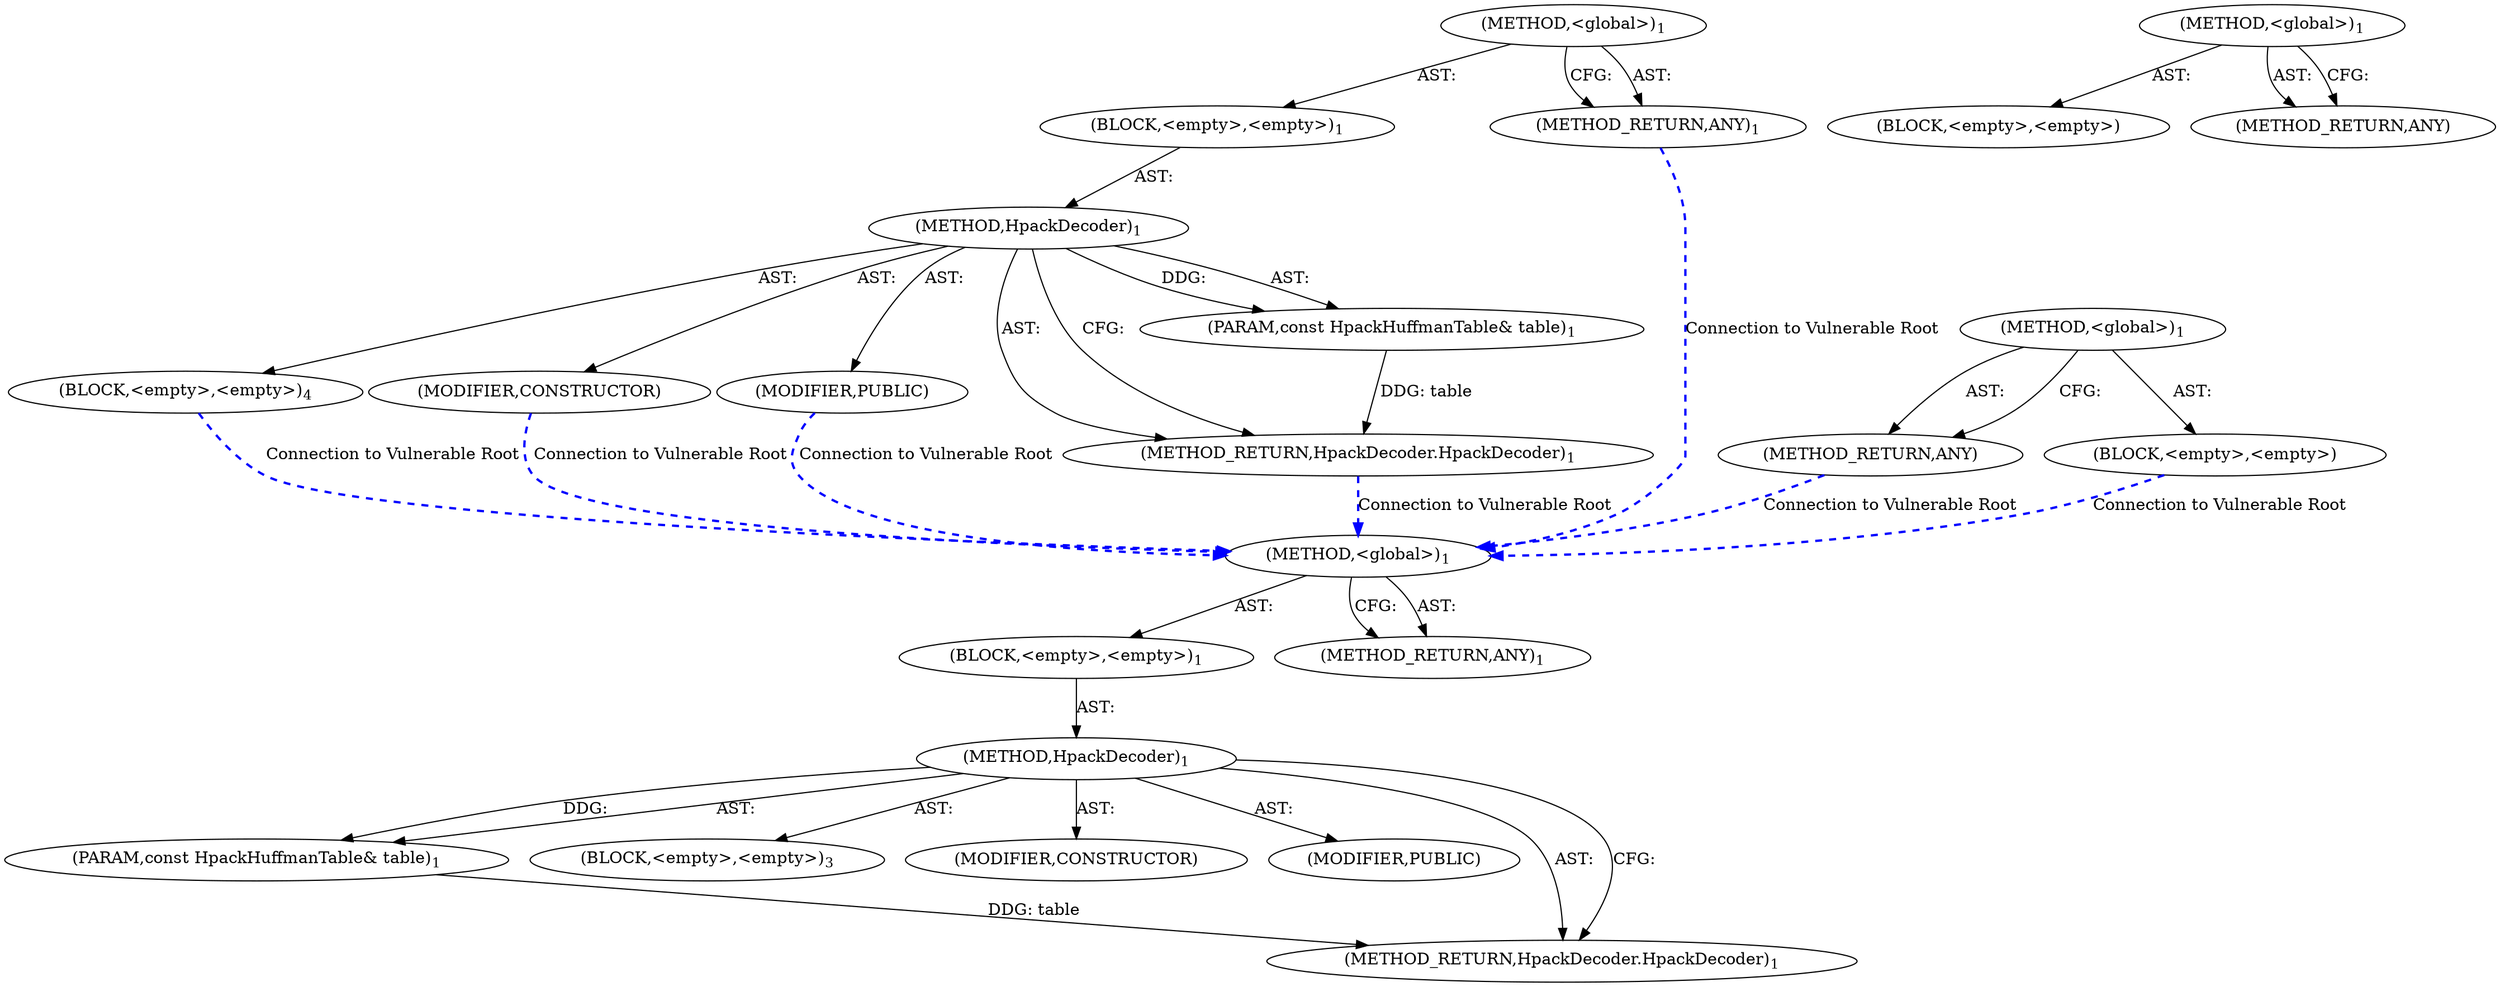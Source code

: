 digraph "&lt;global&gt;" {
vulnerable_6 [label=<(METHOD,&lt;global&gt;)<SUB>1</SUB>>];
vulnerable_7 [label=<(BLOCK,&lt;empty&gt;,&lt;empty&gt;)<SUB>1</SUB>>];
vulnerable_8 [label=<(METHOD,HpackDecoder)<SUB>1</SUB>>];
vulnerable_9 [label=<(PARAM,const HpackHuffmanTable&amp; table)<SUB>1</SUB>>];
vulnerable_10 [label=<(BLOCK,&lt;empty&gt;,&lt;empty&gt;)<SUB>3</SUB>>];
vulnerable_11 [label=<(MODIFIER,CONSTRUCTOR)>];
vulnerable_12 [label=<(MODIFIER,PUBLIC)>];
vulnerable_13 [label=<(METHOD_RETURN,HpackDecoder.HpackDecoder)<SUB>1</SUB>>];
vulnerable_15 [label=<(METHOD_RETURN,ANY)<SUB>1</SUB>>];
vulnerable_26 [label=<(METHOD,&lt;global&gt;)<SUB>1</SUB>>];
vulnerable_27 [label=<(BLOCK,&lt;empty&gt;,&lt;empty&gt;)>];
vulnerable_28 [label=<(METHOD_RETURN,ANY)>];
fixed_6 [label=<(METHOD,&lt;global&gt;)<SUB>1</SUB>>];
fixed_7 [label=<(BLOCK,&lt;empty&gt;,&lt;empty&gt;)<SUB>1</SUB>>];
fixed_8 [label=<(METHOD,HpackDecoder)<SUB>1</SUB>>];
fixed_9 [label=<(PARAM,const HpackHuffmanTable&amp; table)<SUB>1</SUB>>];
fixed_10 [label=<(BLOCK,&lt;empty&gt;,&lt;empty&gt;)<SUB>4</SUB>>];
fixed_11 [label=<(MODIFIER,CONSTRUCTOR)>];
fixed_12 [label=<(MODIFIER,PUBLIC)>];
fixed_13 [label=<(METHOD_RETURN,HpackDecoder.HpackDecoder)<SUB>1</SUB>>];
fixed_15 [label=<(METHOD_RETURN,ANY)<SUB>1</SUB>>];
fixed_26 [label=<(METHOD,&lt;global&gt;)<SUB>1</SUB>>];
fixed_27 [label=<(BLOCK,&lt;empty&gt;,&lt;empty&gt;)>];
fixed_28 [label=<(METHOD_RETURN,ANY)>];
vulnerable_6 -> vulnerable_7  [key=0, label="AST: "];
vulnerable_6 -> vulnerable_15  [key=0, label="AST: "];
vulnerable_6 -> vulnerable_15  [key=1, label="CFG: "];
vulnerable_7 -> vulnerable_8  [key=0, label="AST: "];
vulnerable_8 -> vulnerable_9  [key=0, label="AST: "];
vulnerable_8 -> vulnerable_9  [key=1, label="DDG: "];
vulnerable_8 -> vulnerable_10  [key=0, label="AST: "];
vulnerable_8 -> vulnerable_11  [key=0, label="AST: "];
vulnerable_8 -> vulnerable_12  [key=0, label="AST: "];
vulnerable_8 -> vulnerable_13  [key=0, label="AST: "];
vulnerable_8 -> vulnerable_13  [key=1, label="CFG: "];
vulnerable_9 -> vulnerable_13  [key=0, label="DDG: table"];
vulnerable_26 -> vulnerable_27  [key=0, label="AST: "];
vulnerable_26 -> vulnerable_28  [key=0, label="AST: "];
vulnerable_26 -> vulnerable_28  [key=1, label="CFG: "];
fixed_6 -> fixed_7  [key=0, label="AST: "];
fixed_6 -> fixed_15  [key=0, label="AST: "];
fixed_6 -> fixed_15  [key=1, label="CFG: "];
fixed_7 -> fixed_8  [key=0, label="AST: "];
fixed_8 -> fixed_9  [key=0, label="AST: "];
fixed_8 -> fixed_9  [key=1, label="DDG: "];
fixed_8 -> fixed_10  [key=0, label="AST: "];
fixed_8 -> fixed_11  [key=0, label="AST: "];
fixed_8 -> fixed_12  [key=0, label="AST: "];
fixed_8 -> fixed_13  [key=0, label="AST: "];
fixed_8 -> fixed_13  [key=1, label="CFG: "];
fixed_9 -> fixed_13  [key=0, label="DDG: table"];
fixed_10 -> vulnerable_6  [color=blue, key=0, label="Connection to Vulnerable Root", penwidth="2.0", style=dashed];
fixed_11 -> vulnerable_6  [color=blue, key=0, label="Connection to Vulnerable Root", penwidth="2.0", style=dashed];
fixed_12 -> vulnerable_6  [color=blue, key=0, label="Connection to Vulnerable Root", penwidth="2.0", style=dashed];
fixed_13 -> vulnerable_6  [color=blue, key=0, label="Connection to Vulnerable Root", penwidth="2.0", style=dashed];
fixed_15 -> vulnerable_6  [color=blue, key=0, label="Connection to Vulnerable Root", penwidth="2.0", style=dashed];
fixed_26 -> fixed_27  [key=0, label="AST: "];
fixed_26 -> fixed_28  [key=0, label="AST: "];
fixed_26 -> fixed_28  [key=1, label="CFG: "];
fixed_27 -> vulnerable_6  [color=blue, key=0, label="Connection to Vulnerable Root", penwidth="2.0", style=dashed];
fixed_28 -> vulnerable_6  [color=blue, key=0, label="Connection to Vulnerable Root", penwidth="2.0", style=dashed];
}
